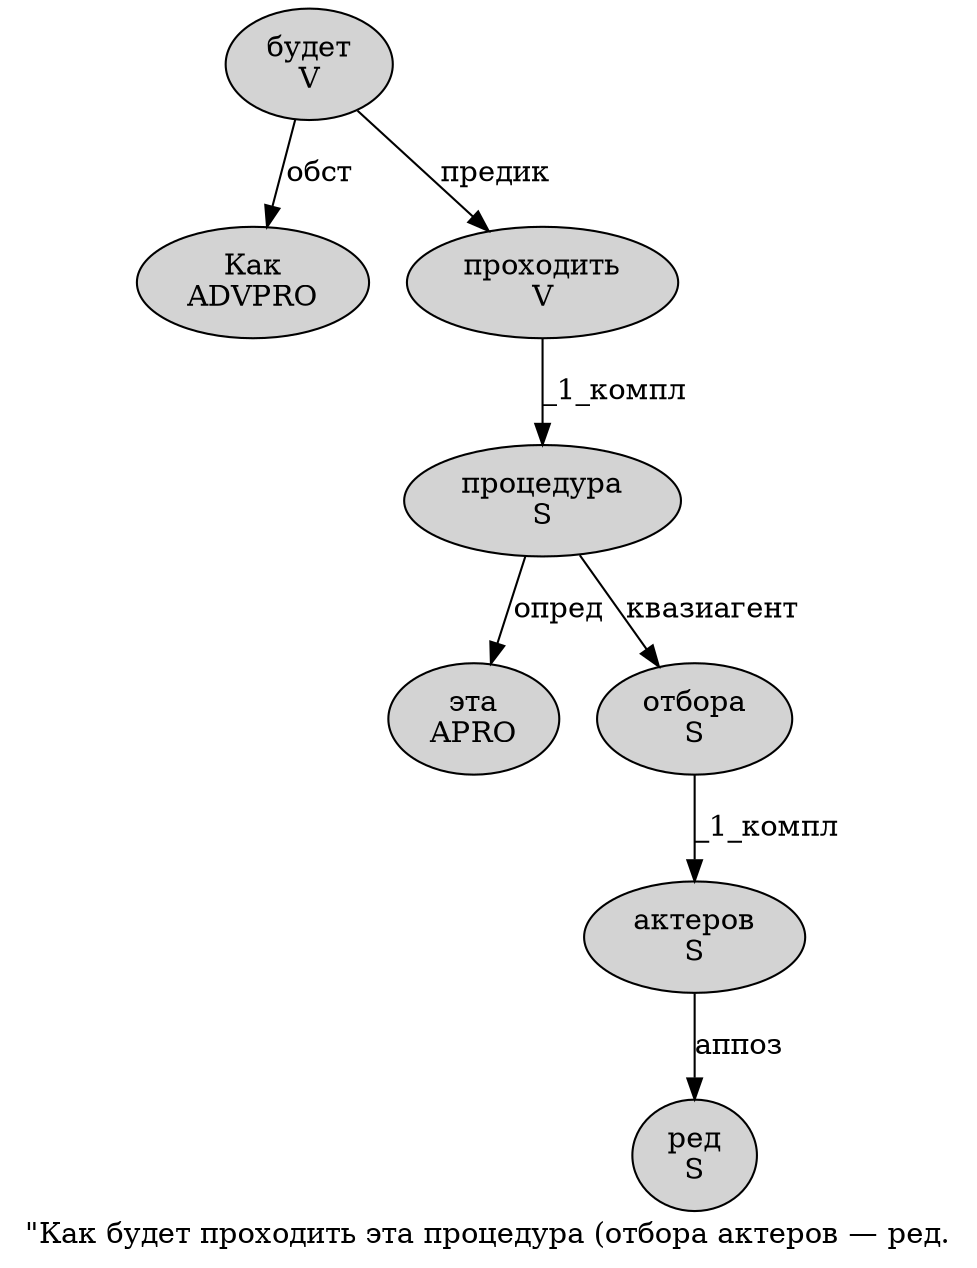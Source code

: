 digraph SENTENCE_821 {
	graph [label="\"Как будет проходить эта процедура (отбора актеров — ред."]
	node [style=filled]
		1 [label="Как
ADVPRO" color="" fillcolor=lightgray penwidth=1 shape=ellipse]
		2 [label="будет
V" color="" fillcolor=lightgray penwidth=1 shape=ellipse]
		3 [label="проходить
V" color="" fillcolor=lightgray penwidth=1 shape=ellipse]
		4 [label="эта
APRO" color="" fillcolor=lightgray penwidth=1 shape=ellipse]
		5 [label="процедура
S" color="" fillcolor=lightgray penwidth=1 shape=ellipse]
		7 [label="отбора
S" color="" fillcolor=lightgray penwidth=1 shape=ellipse]
		8 [label="актеров
S" color="" fillcolor=lightgray penwidth=1 shape=ellipse]
		10 [label="ред
S" color="" fillcolor=lightgray penwidth=1 shape=ellipse]
			2 -> 1 [label="обст"]
			2 -> 3 [label="предик"]
			8 -> 10 [label="аппоз"]
			5 -> 4 [label="опред"]
			5 -> 7 [label="квазиагент"]
			3 -> 5 [label="_1_компл"]
			7 -> 8 [label="_1_компл"]
}